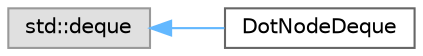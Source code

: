 digraph "Graphical Class Hierarchy"
{
 // INTERACTIVE_SVG=YES
 // LATEX_PDF_SIZE
  bgcolor="transparent";
  edge [fontname=Helvetica,fontsize=10,labelfontname=Helvetica,labelfontsize=10];
  node [fontname=Helvetica,fontsize=10,shape=box,height=0.2,width=0.4];
  rankdir="LR";
  Node0 [id="Node000000",label="std::deque",height=0.2,width=0.4,color="grey60", fillcolor="#E0E0E0", style="filled",tooltip=" "];
  Node0 -> Node1 [id="edge214_Node000000_Node000001",dir="back",color="steelblue1",style="solid",tooltip=" "];
  Node1 [id="Node000001",label="DotNodeDeque",height=0.2,width=0.4,color="grey40", fillcolor="white", style="filled",URL="$d8/d32/class_dot_node_deque.html",tooltip=" "];
}
